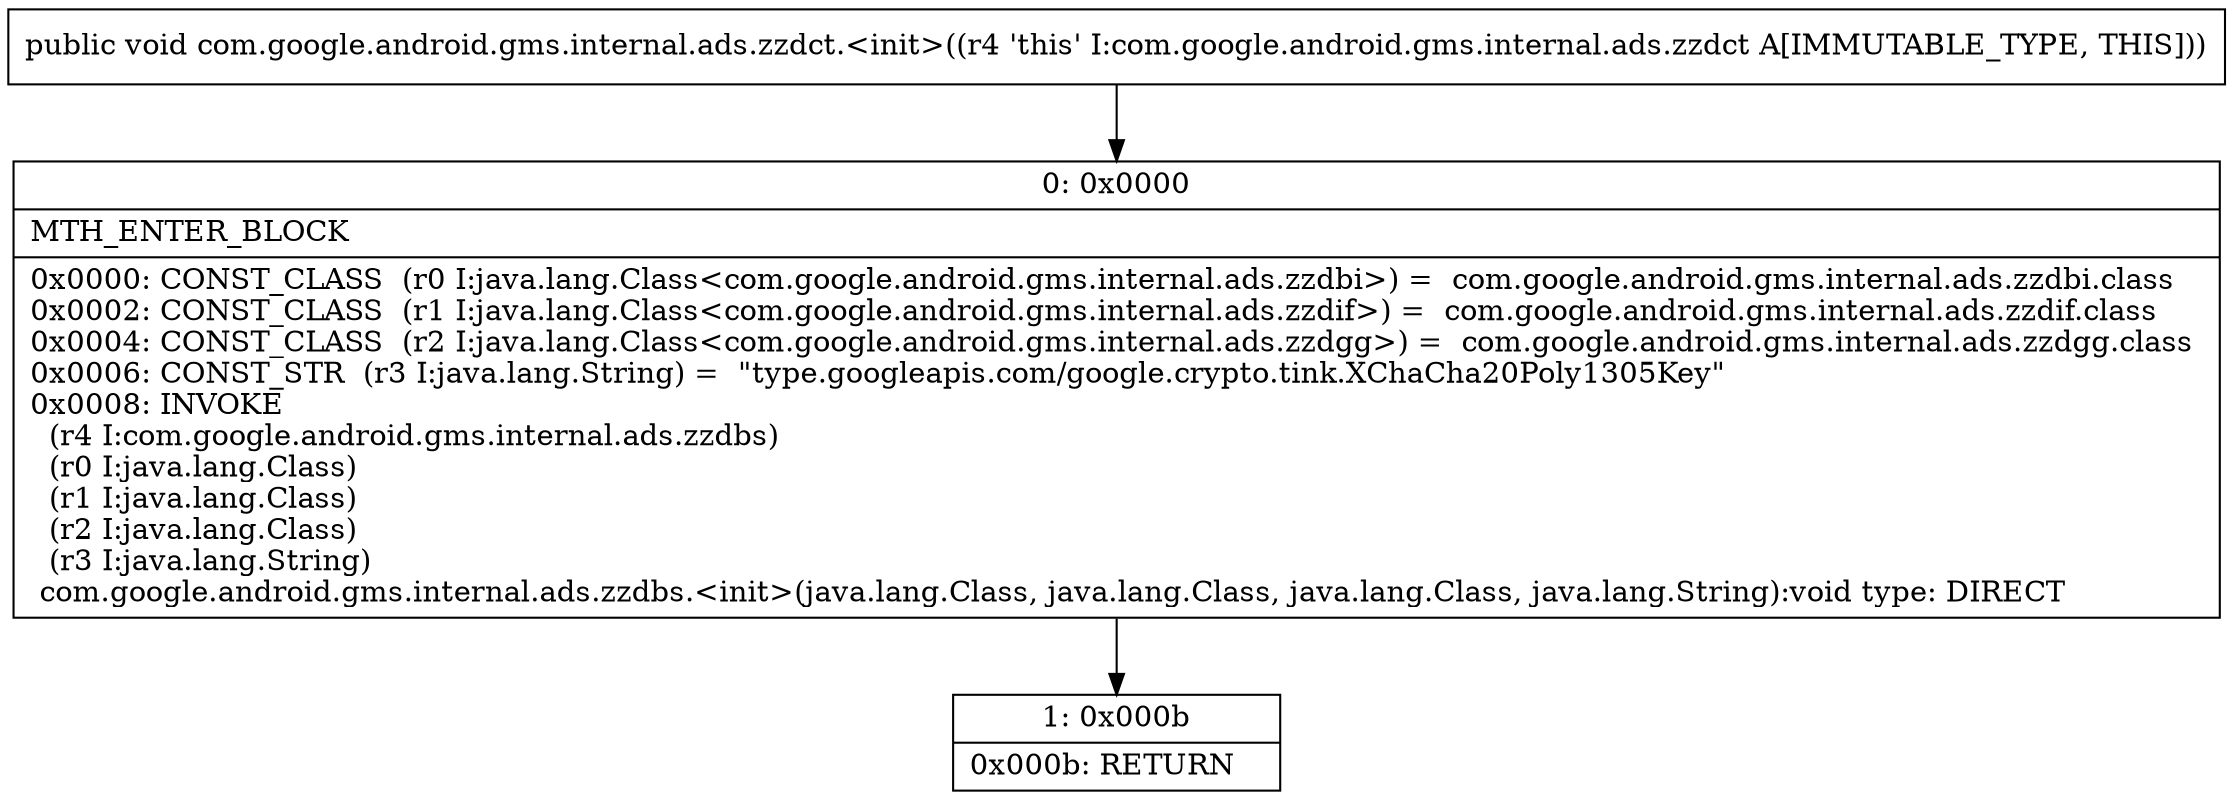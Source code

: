 digraph "CFG forcom.google.android.gms.internal.ads.zzdct.\<init\>()V" {
Node_0 [shape=record,label="{0\:\ 0x0000|MTH_ENTER_BLOCK\l|0x0000: CONST_CLASS  (r0 I:java.lang.Class\<com.google.android.gms.internal.ads.zzdbi\>) =  com.google.android.gms.internal.ads.zzdbi.class \l0x0002: CONST_CLASS  (r1 I:java.lang.Class\<com.google.android.gms.internal.ads.zzdif\>) =  com.google.android.gms.internal.ads.zzdif.class \l0x0004: CONST_CLASS  (r2 I:java.lang.Class\<com.google.android.gms.internal.ads.zzdgg\>) =  com.google.android.gms.internal.ads.zzdgg.class \l0x0006: CONST_STR  (r3 I:java.lang.String) =  \"type.googleapis.com\/google.crypto.tink.XChaCha20Poly1305Key\" \l0x0008: INVOKE  \l  (r4 I:com.google.android.gms.internal.ads.zzdbs)\l  (r0 I:java.lang.Class)\l  (r1 I:java.lang.Class)\l  (r2 I:java.lang.Class)\l  (r3 I:java.lang.String)\l com.google.android.gms.internal.ads.zzdbs.\<init\>(java.lang.Class, java.lang.Class, java.lang.Class, java.lang.String):void type: DIRECT \l}"];
Node_1 [shape=record,label="{1\:\ 0x000b|0x000b: RETURN   \l}"];
MethodNode[shape=record,label="{public void com.google.android.gms.internal.ads.zzdct.\<init\>((r4 'this' I:com.google.android.gms.internal.ads.zzdct A[IMMUTABLE_TYPE, THIS])) }"];
MethodNode -> Node_0;
Node_0 -> Node_1;
}

